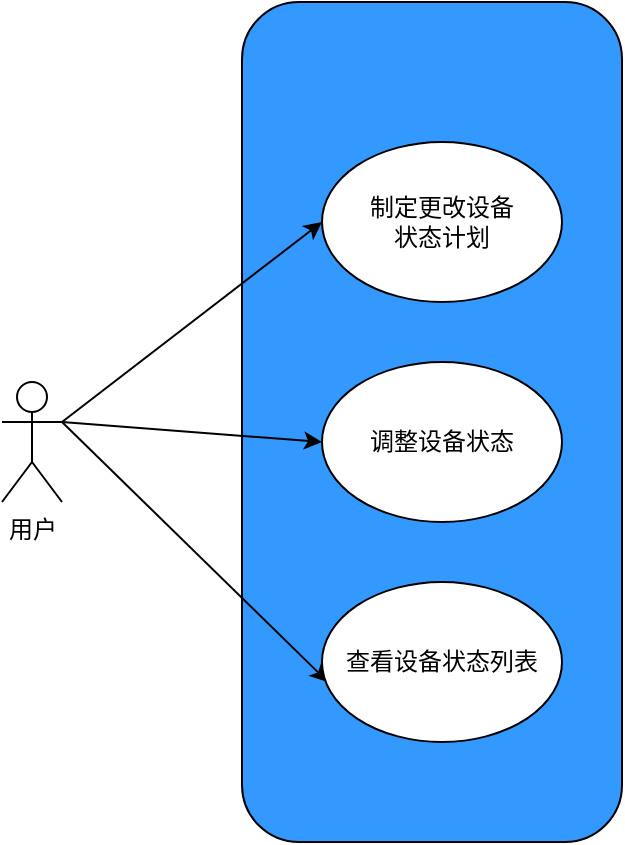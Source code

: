<mxfile version="14.1.9" type="github">
  <diagram id="ycBhdELRbPIAqRDgfDVs" name="Page-1">
    <mxGraphModel dx="1422" dy="762" grid="1" gridSize="10" guides="1" tooltips="1" connect="1" arrows="1" fold="1" page="1" pageScale="1" pageWidth="827" pageHeight="1169" math="0" shadow="0">
      <root>
        <mxCell id="0" />
        <mxCell id="1" parent="0" />
        <mxCell id="iUOwyCwMXKLjFDbmIBd9-6" value="" style="rounded=1;whiteSpace=wrap;html=1;fillColor=#3399FF;" parent="1" vertex="1">
          <mxGeometry x="220" y="100" width="190" height="420" as="geometry" />
        </mxCell>
        <mxCell id="iUOwyCwMXKLjFDbmIBd9-8" style="rounded=0;orthogonalLoop=1;jettySize=auto;html=1;exitX=1;exitY=0.333;exitDx=0;exitDy=0;exitPerimeter=0;entryX=0;entryY=0.5;entryDx=0;entryDy=0;" parent="1" source="iUOwyCwMXKLjFDbmIBd9-1" target="iUOwyCwMXKLjFDbmIBd9-5" edge="1">
          <mxGeometry relative="1" as="geometry" />
        </mxCell>
        <mxCell id="iUOwyCwMXKLjFDbmIBd9-10" style="edgeStyle=none;rounded=0;orthogonalLoop=1;jettySize=auto;html=1;exitX=1;exitY=0.333;exitDx=0;exitDy=0;exitPerimeter=0;entryX=0;entryY=0.5;entryDx=0;entryDy=0;" parent="1" source="iUOwyCwMXKLjFDbmIBd9-1" target="iUOwyCwMXKLjFDbmIBd9-3" edge="1">
          <mxGeometry relative="1" as="geometry" />
        </mxCell>
        <mxCell id="iUOwyCwMXKLjFDbmIBd9-12" style="edgeStyle=none;rounded=0;orthogonalLoop=1;jettySize=auto;html=1;exitX=1;exitY=0.333;exitDx=0;exitDy=0;exitPerimeter=0;entryX=0.025;entryY=0.625;entryDx=0;entryDy=0;entryPerimeter=0;" parent="1" source="iUOwyCwMXKLjFDbmIBd9-1" target="iUOwyCwMXKLjFDbmIBd9-4" edge="1">
          <mxGeometry relative="1" as="geometry" />
        </mxCell>
        <mxCell id="iUOwyCwMXKLjFDbmIBd9-1" value="用户" style="shape=umlActor;verticalLabelPosition=bottom;verticalAlign=top;html=1;outlineConnect=0;" parent="1" vertex="1">
          <mxGeometry x="100" y="290" width="30" height="60" as="geometry" />
        </mxCell>
        <mxCell id="iUOwyCwMXKLjFDbmIBd9-3" value="调整设备状态" style="ellipse;whiteSpace=wrap;html=1;" parent="1" vertex="1">
          <mxGeometry x="260" y="280" width="120" height="80" as="geometry" />
        </mxCell>
        <mxCell id="iUOwyCwMXKLjFDbmIBd9-4" value="查看设备状态列表" style="ellipse;whiteSpace=wrap;html=1;" parent="1" vertex="1">
          <mxGeometry x="260" y="390" width="120" height="80" as="geometry" />
        </mxCell>
        <mxCell id="iUOwyCwMXKLjFDbmIBd9-5" value="制定更改设备&lt;br&gt;状态计划" style="ellipse;whiteSpace=wrap;html=1;" parent="1" vertex="1">
          <mxGeometry x="260" y="170" width="120" height="80" as="geometry" />
        </mxCell>
      </root>
    </mxGraphModel>
  </diagram>
</mxfile>
